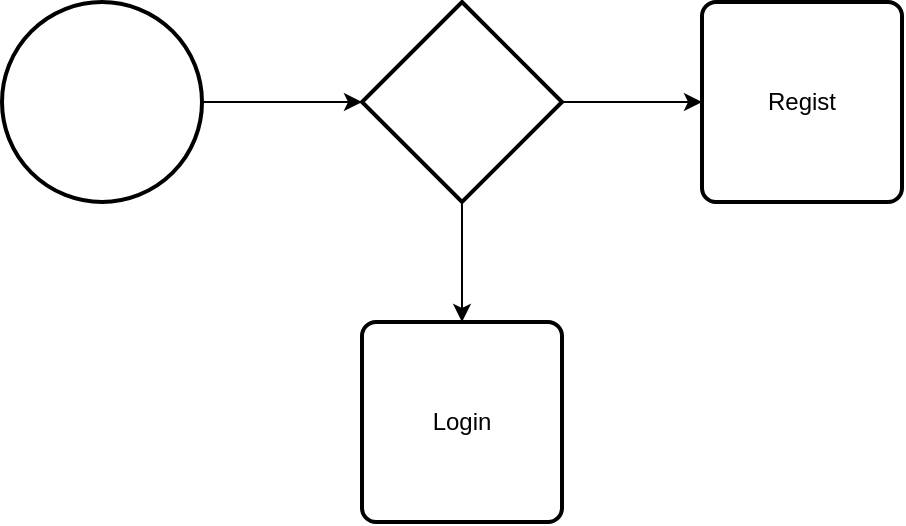 <mxfile version="26.0.10">
  <diagram name="Page-1" id="8hNgK11_7AOxj7pc7t-C">
    <mxGraphModel dx="954" dy="639" grid="1" gridSize="10" guides="1" tooltips="1" connect="1" arrows="1" fold="1" page="1" pageScale="1" pageWidth="850" pageHeight="1100" math="0" shadow="0">
      <root>
        <mxCell id="0" />
        <mxCell id="1" parent="0" />
        <mxCell id="U7xp5NDUidK9t4_Rzh1s-4" style="edgeStyle=orthogonalEdgeStyle;rounded=0;orthogonalLoop=1;jettySize=auto;html=1;" edge="1" parent="1" source="U7xp5NDUidK9t4_Rzh1s-2" target="U7xp5NDUidK9t4_Rzh1s-3">
          <mxGeometry relative="1" as="geometry" />
        </mxCell>
        <mxCell id="U7xp5NDUidK9t4_Rzh1s-2" value="" style="strokeWidth=2;html=1;shape=mxgraph.flowchart.start_2;whiteSpace=wrap;" vertex="1" parent="1">
          <mxGeometry x="370" y="280" width="100" height="100" as="geometry" />
        </mxCell>
        <mxCell id="U7xp5NDUidK9t4_Rzh1s-5" style="edgeStyle=orthogonalEdgeStyle;rounded=0;orthogonalLoop=1;jettySize=auto;html=1;entryX=0.5;entryY=0;entryDx=0;entryDy=0;" edge="1" parent="1" source="U7xp5NDUidK9t4_Rzh1s-3" target="U7xp5NDUidK9t4_Rzh1s-7">
          <mxGeometry relative="1" as="geometry">
            <mxPoint x="600" y="430" as="targetPoint" />
          </mxGeometry>
        </mxCell>
        <mxCell id="U7xp5NDUidK9t4_Rzh1s-9" style="edgeStyle=orthogonalEdgeStyle;rounded=0;orthogonalLoop=1;jettySize=auto;html=1;entryX=0;entryY=0.5;entryDx=0;entryDy=0;" edge="1" parent="1" source="U7xp5NDUidK9t4_Rzh1s-3" target="U7xp5NDUidK9t4_Rzh1s-8">
          <mxGeometry relative="1" as="geometry" />
        </mxCell>
        <mxCell id="U7xp5NDUidK9t4_Rzh1s-3" value="" style="strokeWidth=2;html=1;shape=mxgraph.flowchart.decision;whiteSpace=wrap;" vertex="1" parent="1">
          <mxGeometry x="550" y="280" width="100" height="100" as="geometry" />
        </mxCell>
        <mxCell id="U7xp5NDUidK9t4_Rzh1s-7" value="Login" style="rounded=1;whiteSpace=wrap;html=1;absoluteArcSize=1;arcSize=14;strokeWidth=2;" vertex="1" parent="1">
          <mxGeometry x="550" y="440" width="100" height="100" as="geometry" />
        </mxCell>
        <mxCell id="U7xp5NDUidK9t4_Rzh1s-8" value="Regist" style="rounded=1;whiteSpace=wrap;html=1;absoluteArcSize=1;arcSize=14;strokeWidth=2;" vertex="1" parent="1">
          <mxGeometry x="720" y="280" width="100" height="100" as="geometry" />
        </mxCell>
      </root>
    </mxGraphModel>
  </diagram>
</mxfile>
